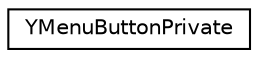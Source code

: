 digraph "Graphical Class Hierarchy"
{
 // LATEX_PDF_SIZE
  edge [fontname="Helvetica",fontsize="10",labelfontname="Helvetica",labelfontsize="10"];
  node [fontname="Helvetica",fontsize="10",shape=record];
  rankdir="LR";
  Node0 [label="YMenuButtonPrivate",height=0.2,width=0.4,color="black", fillcolor="white", style="filled",URL="$structYMenuButtonPrivate.html",tooltip=" "];
}
